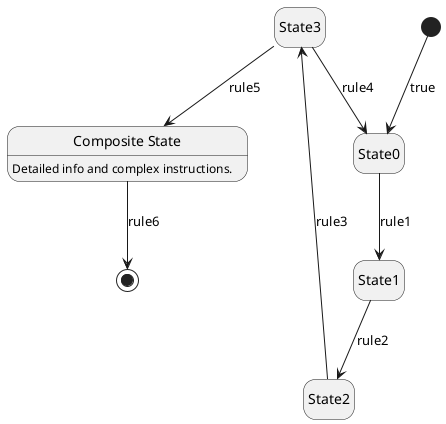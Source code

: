 @startuml
hide empty description
state "State3" as 0
state "State0" as 1
state "State2" as 2
state "State1" as 3
state "Composite State" as 4
4 : Detailed info and complex instructions.
0 --> 1 : rule4
2 --> 0 : rule3
[*] --> 1 : true
1 --> 3 : rule1
3 --> 2 : rule2
0 --> 4 : rule5
4 --> [*] : rule6
@enduml